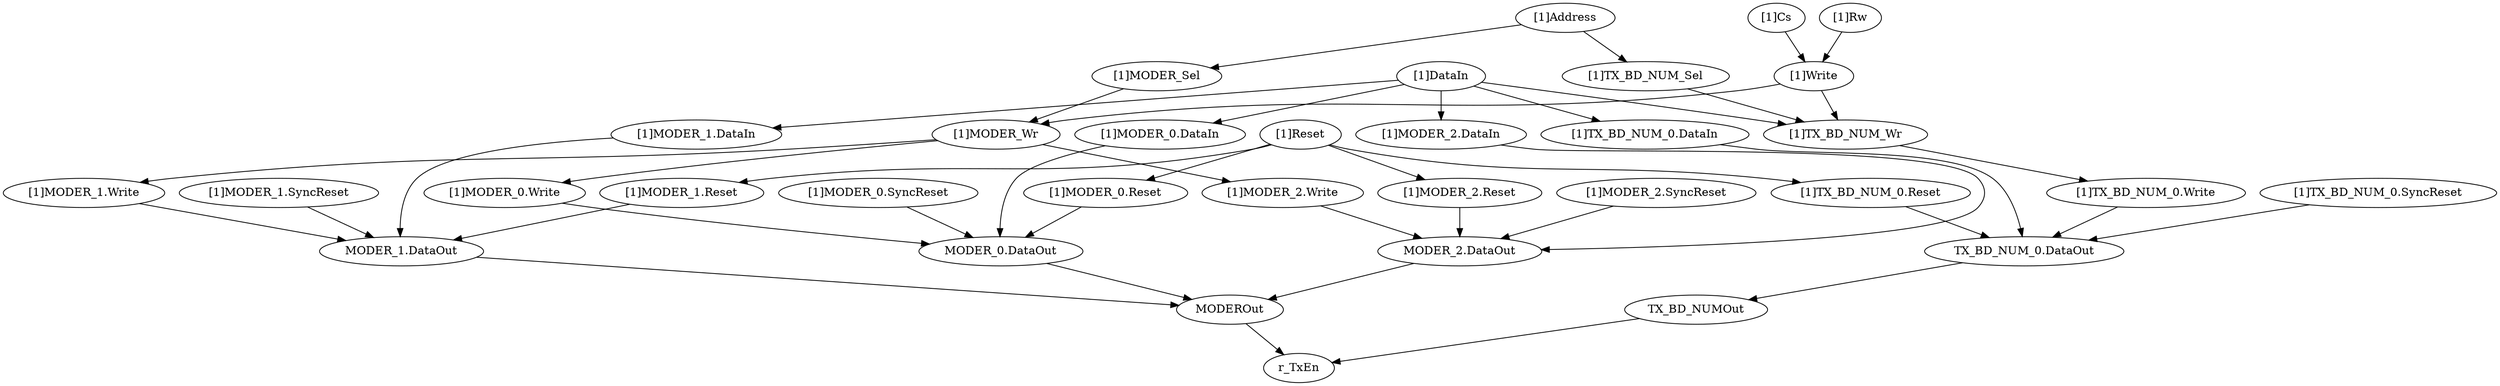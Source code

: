 strict digraph "" {
	"[1]TX_BD_NUM_Wr"	 [complexity=4,
		importance=0.0137820243685,
		rank=0.00344550609212];
	"[1]TX_BD_NUM_0.Write"	 [complexity=4,
		importance=0.0118455456284,
		rank=0.0029613864071];
	"[1]TX_BD_NUM_Wr" -> "[1]TX_BD_NUM_0.Write";
	"[1]MODER_2.DataIn"	 [complexity=5,
		importance=0.0143785263932,
		rank=0.00287570527863];
	"MODER_2.DataOut"	 [complexity=3,
		importance=0.0131011103395,
		rank=0.00436703677983];
	"[1]MODER_2.DataIn" -> "MODER_2.DataOut";
	"MODER_1.DataOut"	 [complexity=3,
		importance=0.0131011103395,
		rank=0.00436703677983];
	MODEROut	 [complexity=3,
		importance=0.00912863678874,
		rank=0.00304287892958];
	"MODER_1.DataOut" -> MODEROut;
	"[1]Write"	 [complexity=13,
		importance=0.0518764695099,
		rank=0.00399049765461];
	"[1]Write" -> "[1]TX_BD_NUM_Wr";
	"[1]MODER_Wr"	 [complexity=4,
		importance=0.0166587733247,
		rank=0.00416469333118];
	"[1]Write" -> "[1]MODER_Wr";
	"[1]MODER_1.DataIn"	 [complexity=5,
		importance=0.0143785263932,
		rank=0.00287570527863];
	"[1]MODER_1.DataIn" -> "MODER_1.DataOut";
	"[1]Address"	 [complexity=15,
		importance=0.0525228758104,
		rank=0.00350152505403];
	"[1]TX_BD_NUM_Sel"	 [complexity=8,
		importance=0.0150619009352,
		rank=0.0018827376169];
	"[1]Address" -> "[1]TX_BD_NUM_Sel";
	"[1]MODER_Sel"	 [complexity=13,
		importance=0.0512561965409,
		rank=0.0039427843493];
	"[1]Address" -> "[1]MODER_Sel";
	"[1]MODER_1.Write"	 [complexity=4,
		importance=0.0146950332784,
		rank=0.00367375831959];
	"[1]MODER_1.Write" -> "MODER_1.DataOut";
	"TX_BD_NUM_0.DataOut"	 [complexity=3,
		importance=0.00961075951512,
		rank=0.00320358650504];
	TX_BD_NUMOut	 [complexity=3,
		importance=0.00531803259738,
		rank=0.00177267753246];
	"TX_BD_NUM_0.DataOut" -> TX_BD_NUMOut;
	"[1]DataIn"	 [complexity=5,
		importance=0.0156452056627,
		rank=0.00312904113253];
	"[1]DataIn" -> "[1]TX_BD_NUM_Wr";
	"[1]DataIn" -> "[1]MODER_2.DataIn";
	"[1]DataIn" -> "[1]MODER_1.DataIn";
	"[1]MODER_0.DataIn"	 [complexity=5,
		importance=0.0143785263932,
		rank=0.00287570527863];
	"[1]DataIn" -> "[1]MODER_0.DataIn";
	"[1]TX_BD_NUM_0.DataIn"	 [complexity=5,
		importance=0.0108881755688,
		rank=0.00217763511376];
	"[1]DataIn" -> "[1]TX_BD_NUM_0.DataIn";
	"[1]Cs"	 [complexity=16,
		importance=0.0531431487794,
		rank=0.00332144679871];
	"[1]Cs" -> "[1]Write";
	"[1]MODER_0.Write"	 [complexity=4,
		importance=0.0146950332784,
		rank=0.00367375831959];
	"MODER_0.DataOut"	 [complexity=3,
		importance=0.0131011103395,
		rank=0.00436703677983];
	"[1]MODER_0.Write" -> "MODER_0.DataOut";
	"[1]TX_BD_NUM_0.Reset"	 [complexity=4,
		importance=0.030104990865,
		rank=0.00752624771625];
	"[1]TX_BD_NUM_0.Reset" -> "TX_BD_NUM_0.DataOut";
	"[1]MODER_1.SyncReset"	 [complexity=4,
		importance=0.0274688999485,
		rank=0.00686722498712];
	"[1]MODER_1.SyncReset" -> "MODER_1.DataOut";
	r_TxEn	 [complexity=0,
		importance=0.00190574121487,
		rank=0.0];
	"[1]MODER_0.Reset"	 [complexity=4,
		importance=0.0405760433381,
		rank=0.0101440108345];
	"[1]MODER_0.Reset" -> "MODER_0.DataOut";
	"[1]TX_BD_NUM_Sel" -> "[1]TX_BD_NUM_Wr";
	MODEROut -> r_TxEn;
	"MODER_0.DataOut" -> MODEROut;
	"[1]MODER_0.SyncReset"	 [complexity=4,
		importance=0.0274688999485,
		rank=0.00686722498712];
	"[1]MODER_0.SyncReset" -> "MODER_0.DataOut";
	"[1]MODER_1.Reset"	 [complexity=4,
		importance=0.0405760433381,
		rank=0.0101440108345];
	"[1]MODER_1.Reset" -> "MODER_1.DataOut";
	"[1]MODER_2.Write"	 [complexity=4,
		importance=0.0146950332784,
		rank=0.00367375831959];
	"[1]MODER_2.Write" -> "MODER_2.DataOut";
	"[1]Reset"	 [complexity=4,
		importance=0.0418427226076,
		rank=0.0104606806519];
	"[1]Reset" -> "[1]TX_BD_NUM_0.Reset";
	"[1]Reset" -> "[1]MODER_0.Reset";
	"[1]Reset" -> "[1]MODER_1.Reset";
	"[1]MODER_2.Reset"	 [complexity=4,
		importance=0.0405760433381,
		rank=0.0101440108345];
	"[1]Reset" -> "[1]MODER_2.Reset";
	"MODER_2.DataOut" -> MODEROut;
	TX_BD_NUMOut -> r_TxEn;
	"[1]TX_BD_NUM_0.SyncReset"	 [complexity=4,
		importance=0.0204881982997,
		rank=0.00512204957493];
	"[1]TX_BD_NUM_0.SyncReset" -> "TX_BD_NUM_0.DataOut";
	"[1]MODER_0.DataIn" -> "MODER_0.DataOut";
	"[1]MODER_Sel" -> "[1]MODER_Wr";
	"[1]MODER_Wr" -> "[1]MODER_1.Write";
	"[1]MODER_Wr" -> "[1]MODER_0.Write";
	"[1]MODER_Wr" -> "[1]MODER_2.Write";
	"[1]Rw"	 [complexity=16,
		importance=0.0531431487794,
		rank=0.00332144679871];
	"[1]Rw" -> "[1]Write";
	"[1]MODER_2.SyncReset"	 [complexity=4,
		importance=0.0274688999485,
		rank=0.00686722498712];
	"[1]MODER_2.SyncReset" -> "MODER_2.DataOut";
	"[1]MODER_2.Reset" -> "MODER_2.DataOut";
	"[1]TX_BD_NUM_0.DataIn" -> "TX_BD_NUM_0.DataOut";
	"[1]TX_BD_NUM_0.Write" -> "TX_BD_NUM_0.DataOut";
}
